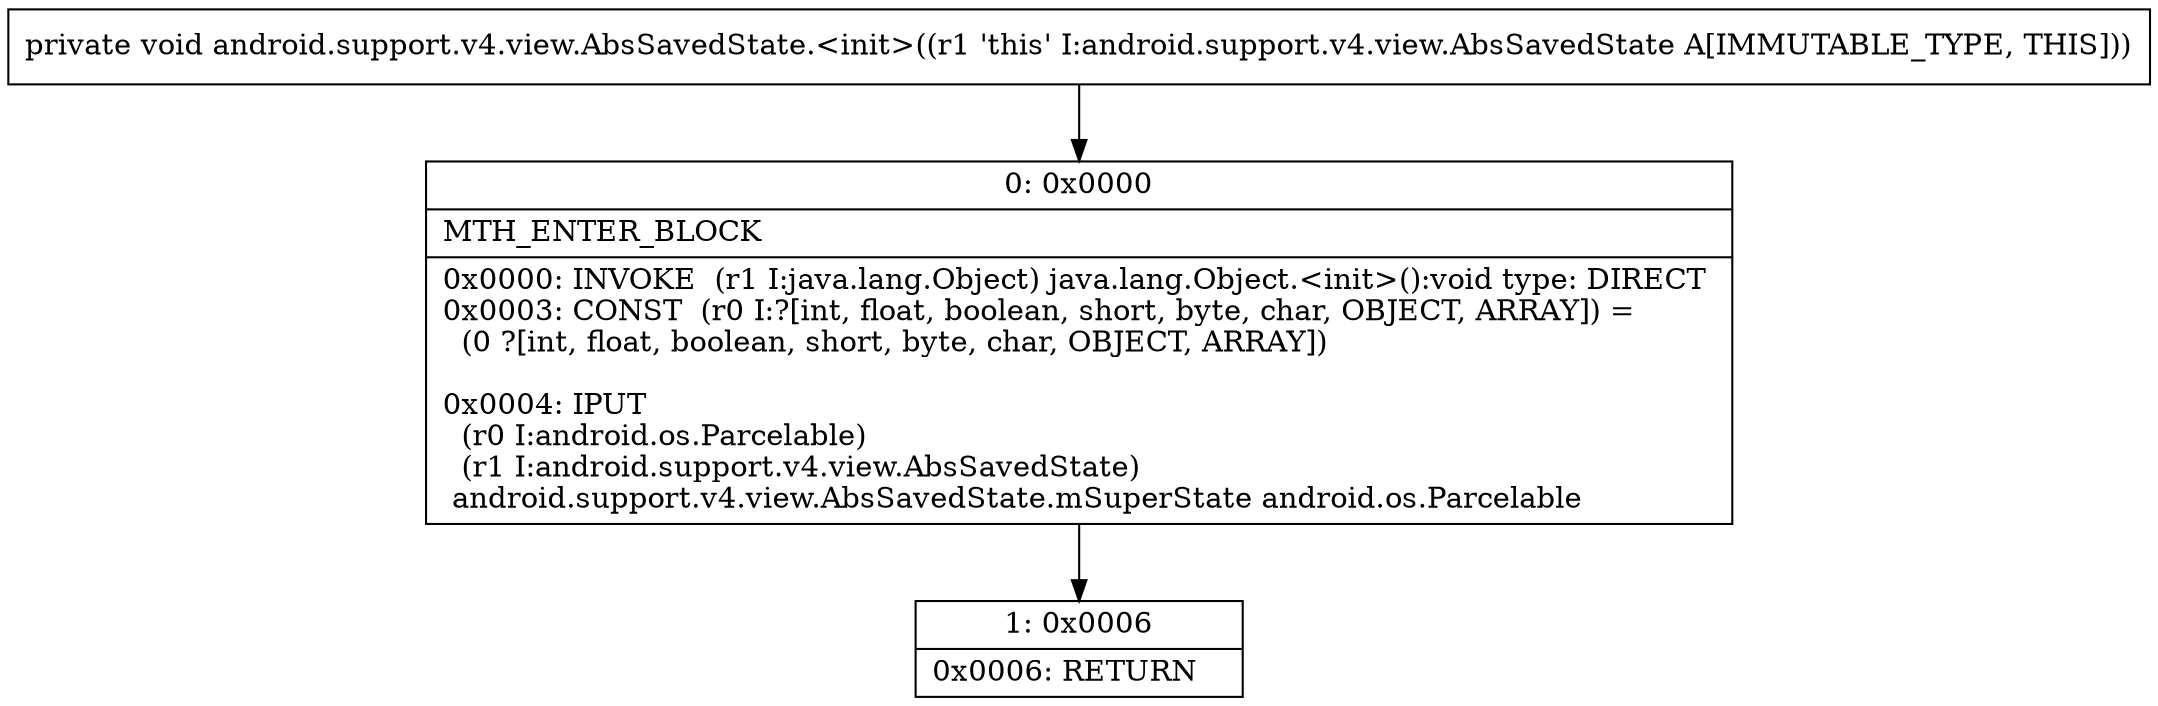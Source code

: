 digraph "CFG forandroid.support.v4.view.AbsSavedState.\<init\>()V" {
Node_0 [shape=record,label="{0\:\ 0x0000|MTH_ENTER_BLOCK\l|0x0000: INVOKE  (r1 I:java.lang.Object) java.lang.Object.\<init\>():void type: DIRECT \l0x0003: CONST  (r0 I:?[int, float, boolean, short, byte, char, OBJECT, ARRAY]) = \l  (0 ?[int, float, boolean, short, byte, char, OBJECT, ARRAY])\l \l0x0004: IPUT  \l  (r0 I:android.os.Parcelable)\l  (r1 I:android.support.v4.view.AbsSavedState)\l android.support.v4.view.AbsSavedState.mSuperState android.os.Parcelable \l}"];
Node_1 [shape=record,label="{1\:\ 0x0006|0x0006: RETURN   \l}"];
MethodNode[shape=record,label="{private void android.support.v4.view.AbsSavedState.\<init\>((r1 'this' I:android.support.v4.view.AbsSavedState A[IMMUTABLE_TYPE, THIS])) }"];
MethodNode -> Node_0;
Node_0 -> Node_1;
}

